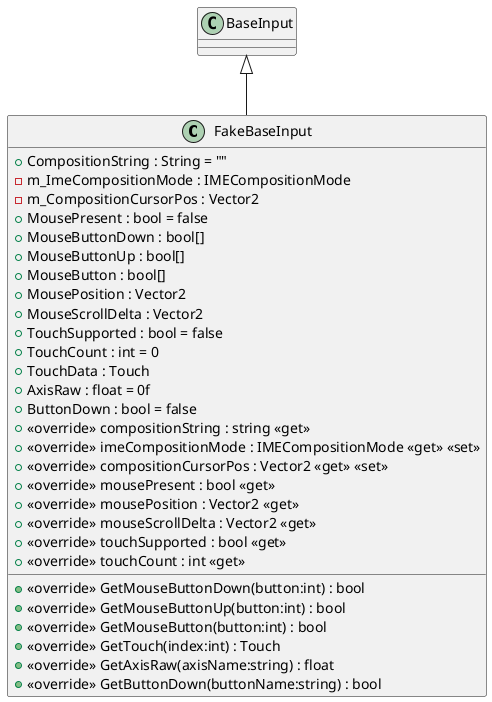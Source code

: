 @startuml
class FakeBaseInput {
    + CompositionString : String = ""
    - m_ImeCompositionMode : IMECompositionMode
    - m_CompositionCursorPos : Vector2
    + MousePresent : bool = false
    + MouseButtonDown : bool[]
    + MouseButtonUp : bool[]
    + MouseButton : bool[]
    + MousePosition : Vector2
    + MouseScrollDelta : Vector2
    + TouchSupported : bool = false
    + TouchCount : int = 0
    + TouchData : Touch
    + AxisRaw : float = 0f
    + ButtonDown : bool = false
    + <<override>> compositionString : string <<get>>
    + <<override>> imeCompositionMode : IMECompositionMode <<get>> <<set>>
    + <<override>> compositionCursorPos : Vector2 <<get>> <<set>>
    + <<override>> mousePresent : bool <<get>>
    + <<override>> GetMouseButtonDown(button:int) : bool
    + <<override>> GetMouseButtonUp(button:int) : bool
    + <<override>> GetMouseButton(button:int) : bool
    + <<override>> mousePosition : Vector2 <<get>>
    + <<override>> mouseScrollDelta : Vector2 <<get>>
    + <<override>> touchSupported : bool <<get>>
    + <<override>> touchCount : int <<get>>
    + <<override>> GetTouch(index:int) : Touch
    + <<override>> GetAxisRaw(axisName:string) : float
    + <<override>> GetButtonDown(buttonName:string) : bool
}
BaseInput <|-- FakeBaseInput
@enduml

